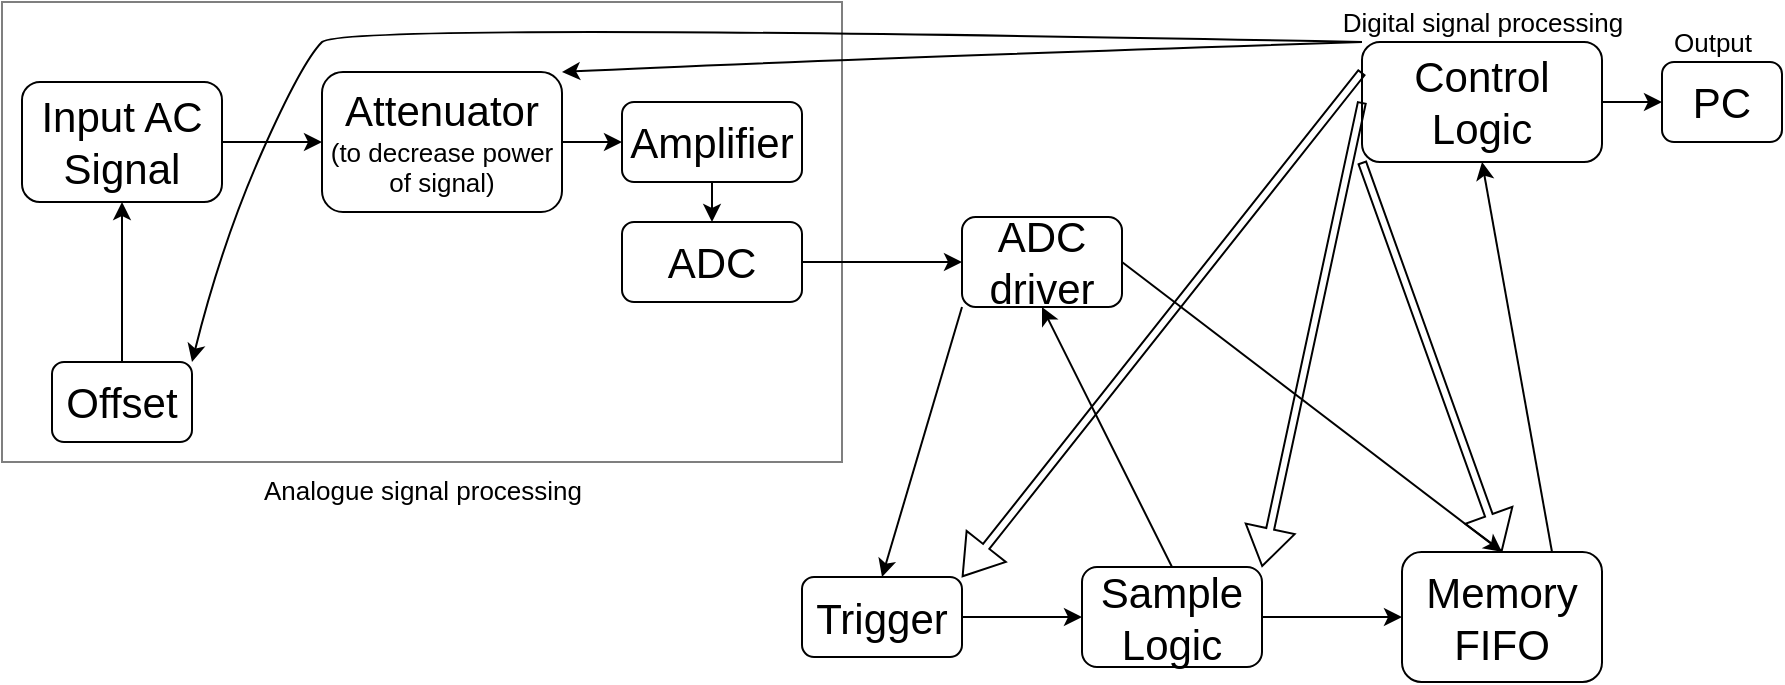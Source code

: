 <mxfile version="16.6.1" type="device"><diagram id="U0MoPj8JXz0HJSZfjYXr" name="Page-1"><mxGraphModel dx="1833" dy="996" grid="1" gridSize="10" guides="1" tooltips="1" connect="1" arrows="1" fold="1" page="1" pageScale="1" pageWidth="1169" pageHeight="827" math="0" shadow="0"><root><mxCell id="0"/><mxCell id="1" parent="0"/><mxCell id="zXtFJkxSAHaKGE05R8NX-30" value="Analogue signal processing" style="verticalLabelPosition=bottom;verticalAlign=top;html=1;shape=mxgraph.basic.rect;fillColor2=none;strokeWidth=1;size=20;indent=5;fontSize=13;fillColor=none;opacity=50;" parent="1" vertex="1"><mxGeometry x="10" y="60" width="420" height="230" as="geometry"/></mxCell><mxCell id="zXtFJkxSAHaKGE05R8NX-1" value="&lt;font&gt;&lt;span style=&quot;font-size: 21px&quot;&gt;Attenuator&lt;/span&gt;&lt;br&gt;&lt;font style=&quot;font-size: 13px&quot;&gt;(to decrease power of signal)&lt;/font&gt;&lt;br&gt;&lt;/font&gt;" style="rounded=1;whiteSpace=wrap;html=1;" parent="1" vertex="1"><mxGeometry x="170" y="95" width="120" height="70" as="geometry"/></mxCell><mxCell id="zXtFJkxSAHaKGE05R8NX-2" value="&lt;font style=&quot;font-size: 21px&quot;&gt;Amplifier&lt;/font&gt;" style="rounded=1;whiteSpace=wrap;html=1;" parent="1" vertex="1"><mxGeometry x="320" y="110" width="90" height="40" as="geometry"/></mxCell><mxCell id="zXtFJkxSAHaKGE05R8NX-3" value="&lt;font style=&quot;font-size: 21px&quot;&gt;ADC&lt;br&gt;driver&lt;br&gt;&lt;/font&gt;" style="rounded=1;whiteSpace=wrap;html=1;" parent="1" vertex="1"><mxGeometry x="490" y="167.5" width="80" height="45" as="geometry"/></mxCell><mxCell id="zXtFJkxSAHaKGE05R8NX-4" value="&lt;font style=&quot;font-size: 21px&quot;&gt;Trigger&lt;/font&gt;" style="rounded=1;whiteSpace=wrap;html=1;" parent="1" vertex="1"><mxGeometry x="410" y="347.5" width="80" height="40" as="geometry"/></mxCell><mxCell id="zXtFJkxSAHaKGE05R8NX-5" value="&lt;font style=&quot;font-size: 21px&quot;&gt;Sample&lt;br&gt;Logic&lt;br&gt;&lt;/font&gt;" style="rounded=1;whiteSpace=wrap;html=1;" parent="1" vertex="1"><mxGeometry x="550" y="342.5" width="90" height="50" as="geometry"/></mxCell><mxCell id="zXtFJkxSAHaKGE05R8NX-6" value="&lt;font style=&quot;font-size: 21px&quot;&gt;Memory&lt;br&gt;FIFO&lt;br&gt;&lt;/font&gt;" style="rounded=1;whiteSpace=wrap;html=1;" parent="1" vertex="1"><mxGeometry x="710" y="335" width="100" height="65" as="geometry"/></mxCell><mxCell id="zXtFJkxSAHaKGE05R8NX-7" value="&lt;font style=&quot;font-size: 21px&quot;&gt;Offset&lt;/font&gt;" style="rounded=1;whiteSpace=wrap;html=1;" parent="1" vertex="1"><mxGeometry x="35" y="240" width="70" height="40" as="geometry"/></mxCell><mxCell id="zXtFJkxSAHaKGE05R8NX-10" value="&lt;font style=&quot;font-size: 21px&quot;&gt;Control Logic&lt;br&gt;&lt;/font&gt;" style="rounded=1;whiteSpace=wrap;html=1;" parent="1" vertex="1"><mxGeometry x="690" y="80" width="120" height="60" as="geometry"/></mxCell><mxCell id="zXtFJkxSAHaKGE05R8NX-11" value="&lt;font style=&quot;font-size: 21px&quot;&gt;Input AC&lt;br&gt;Signal&lt;br&gt;&lt;/font&gt;" style="rounded=1;whiteSpace=wrap;html=1;" parent="1" vertex="1"><mxGeometry x="20" y="100" width="100" height="60" as="geometry"/></mxCell><mxCell id="zXtFJkxSAHaKGE05R8NX-17" value="" style="endArrow=classic;html=1;rounded=0;fontSize=13;exitX=0.5;exitY=0;exitDx=0;exitDy=0;entryX=0.5;entryY=1;entryDx=0;entryDy=0;" parent="1" source="zXtFJkxSAHaKGE05R8NX-5" target="zXtFJkxSAHaKGE05R8NX-3" edge="1"><mxGeometry width="50" height="50" relative="1" as="geometry"><mxPoint x="500" y="170" as="sourcePoint"/><mxPoint x="440" y="170" as="targetPoint"/></mxGeometry></mxCell><mxCell id="zXtFJkxSAHaKGE05R8NX-12" value="" style="endArrow=classic;html=1;rounded=0;fontSize=21;exitX=1;exitY=0.5;exitDx=0;exitDy=0;entryX=0;entryY=0.5;entryDx=0;entryDy=0;" parent="1" source="zXtFJkxSAHaKGE05R8NX-11" target="zXtFJkxSAHaKGE05R8NX-1" edge="1"><mxGeometry width="50" height="50" relative="1" as="geometry"><mxPoint x="490" y="410" as="sourcePoint"/><mxPoint x="540" y="360" as="targetPoint"/></mxGeometry></mxCell><mxCell id="zXtFJkxSAHaKGE05R8NX-13" value="" style="endArrow=classic;html=1;rounded=0;fontSize=13;exitX=1;exitY=0.5;exitDx=0;exitDy=0;entryX=0;entryY=0.5;entryDx=0;entryDy=0;" parent="1" source="zXtFJkxSAHaKGE05R8NX-1" target="zXtFJkxSAHaKGE05R8NX-2" edge="1"><mxGeometry width="50" height="50" relative="1" as="geometry"><mxPoint x="490" y="390" as="sourcePoint"/><mxPoint x="540" y="340" as="targetPoint"/></mxGeometry></mxCell><mxCell id="zXtFJkxSAHaKGE05R8NX-15" value="" style="endArrow=classic;html=1;rounded=0;fontSize=13;exitX=1;exitY=0.5;exitDx=0;exitDy=0;entryX=0;entryY=0.5;entryDx=0;entryDy=0;" parent="1" source="5JSS5Rd-w9N5j8xonREH-1" target="zXtFJkxSAHaKGE05R8NX-3" edge="1"><mxGeometry width="50" height="50" relative="1" as="geometry"><mxPoint x="450" y="130" as="sourcePoint"/><mxPoint x="580" y="340" as="targetPoint"/></mxGeometry></mxCell><mxCell id="zXtFJkxSAHaKGE05R8NX-16" value="" style="endArrow=classic;html=1;rounded=0;fontSize=13;exitX=1;exitY=0.5;exitDx=0;exitDy=0;entryX=0.5;entryY=0;entryDx=0;entryDy=0;" parent="1" source="zXtFJkxSAHaKGE05R8NX-3" target="zXtFJkxSAHaKGE05R8NX-6" edge="1"><mxGeometry width="50" height="50" relative="1" as="geometry"><mxPoint x="430" y="160" as="sourcePoint"/><mxPoint x="560" y="230" as="targetPoint"/></mxGeometry></mxCell><mxCell id="zXtFJkxSAHaKGE05R8NX-18" value="" style="endArrow=classic;html=1;rounded=0;fontSize=13;exitX=1;exitY=0.5;exitDx=0;exitDy=0;entryX=0;entryY=0.5;entryDx=0;entryDy=0;" parent="1" source="zXtFJkxSAHaKGE05R8NX-5" target="zXtFJkxSAHaKGE05R8NX-6" edge="1"><mxGeometry width="50" height="50" relative="1" as="geometry"><mxPoint x="480" y="185" as="sourcePoint"/><mxPoint x="540" y="185" as="targetPoint"/></mxGeometry></mxCell><mxCell id="zXtFJkxSAHaKGE05R8NX-19" value="" style="endArrow=classic;html=1;rounded=0;fontSize=13;exitX=0;exitY=1;exitDx=0;exitDy=0;entryX=0.5;entryY=0;entryDx=0;entryDy=0;" parent="1" source="zXtFJkxSAHaKGE05R8NX-3" target="zXtFJkxSAHaKGE05R8NX-4" edge="1"><mxGeometry width="50" height="50" relative="1" as="geometry"><mxPoint x="490" y="190" as="sourcePoint"/><mxPoint x="550" y="190" as="targetPoint"/></mxGeometry></mxCell><mxCell id="zXtFJkxSAHaKGE05R8NX-20" value="" style="endArrow=classic;html=1;rounded=0;fontSize=13;exitX=1;exitY=0.5;exitDx=0;exitDy=0;entryX=0;entryY=0.5;entryDx=0;entryDy=0;" parent="1" source="zXtFJkxSAHaKGE05R8NX-4" target="zXtFJkxSAHaKGE05R8NX-5" edge="1"><mxGeometry width="50" height="50" relative="1" as="geometry"><mxPoint x="500" y="205" as="sourcePoint"/><mxPoint x="560" y="205" as="targetPoint"/></mxGeometry></mxCell><mxCell id="zXtFJkxSAHaKGE05R8NX-21" value="" style="shape=flexArrow;endArrow=classic;html=1;rounded=0;fontSize=13;exitX=0;exitY=0.5;exitDx=0;exitDy=0;entryX=1;entryY=0;entryDx=0;entryDy=0;width=4;" parent="1" source="zXtFJkxSAHaKGE05R8NX-10" target="zXtFJkxSAHaKGE05R8NX-5" edge="1"><mxGeometry width="50" height="50" relative="1" as="geometry"><mxPoint x="500" y="390" as="sourcePoint"/><mxPoint x="550" y="340" as="targetPoint"/></mxGeometry></mxCell><mxCell id="zXtFJkxSAHaKGE05R8NX-22" value="" style="shape=flexArrow;endArrow=classic;html=1;rounded=0;fontSize=13;exitX=0;exitY=1;exitDx=0;exitDy=0;entryX=0.5;entryY=0;entryDx=0;entryDy=0;width=4;" parent="1" source="zXtFJkxSAHaKGE05R8NX-10" target="zXtFJkxSAHaKGE05R8NX-6" edge="1"><mxGeometry width="50" height="50" relative="1" as="geometry"><mxPoint x="660" y="175" as="sourcePoint"/><mxPoint x="550" y="350" as="targetPoint"/></mxGeometry></mxCell><mxCell id="zXtFJkxSAHaKGE05R8NX-23" value="" style="shape=flexArrow;endArrow=classic;html=1;rounded=0;fontSize=13;entryX=1;entryY=0;entryDx=0;entryDy=0;width=4;exitX=0;exitY=0.25;exitDx=0;exitDy=0;" parent="1" source="zXtFJkxSAHaKGE05R8NX-10" target="zXtFJkxSAHaKGE05R8NX-4" edge="1"><mxGeometry width="50" height="50" relative="1" as="geometry"><mxPoint x="720" y="80" as="sourcePoint"/><mxPoint x="560" y="360" as="targetPoint"/></mxGeometry></mxCell><mxCell id="zXtFJkxSAHaKGE05R8NX-25" value="" style="curved=1;endArrow=classic;html=1;rounded=0;fontSize=13;exitX=0;exitY=0;exitDx=0;exitDy=0;entryX=1;entryY=0;entryDx=0;entryDy=0;" parent="1" source="zXtFJkxSAHaKGE05R8NX-10" target="zXtFJkxSAHaKGE05R8NX-7" edge="1"><mxGeometry width="50" height="50" relative="1" as="geometry"><mxPoint x="490" y="390" as="sourcePoint"/><mxPoint x="260" y="70" as="targetPoint"/><Array as="points"><mxPoint x="180" y="70"/><mxPoint x="160" y="90"/><mxPoint x="120" y="180"/></Array></mxGeometry></mxCell><mxCell id="zXtFJkxSAHaKGE05R8NX-26" value="" style="curved=1;endArrow=classic;html=1;rounded=0;fontSize=13;entryX=1;entryY=0;entryDx=0;entryDy=0;exitX=0;exitY=0;exitDx=0;exitDy=0;" parent="1" source="zXtFJkxSAHaKGE05R8NX-10" target="zXtFJkxSAHaKGE05R8NX-1" edge="1"><mxGeometry width="50" height="50" relative="1" as="geometry"><mxPoint x="640" y="170" as="sourcePoint"/><mxPoint x="280" y="90" as="targetPoint"/><Array as="points"><mxPoint x="390" y="90"/></Array></mxGeometry></mxCell><mxCell id="zXtFJkxSAHaKGE05R8NX-29" value="" style="endArrow=classic;html=1;rounded=0;fontSize=13;exitX=0.5;exitY=0;exitDx=0;exitDy=0;entryX=0.5;entryY=1;entryDx=0;entryDy=0;" parent="1" source="zXtFJkxSAHaKGE05R8NX-7" target="zXtFJkxSAHaKGE05R8NX-11" edge="1"><mxGeometry width="50" height="50" relative="1" as="geometry"><mxPoint x="490" y="390" as="sourcePoint"/><mxPoint x="540" y="340" as="targetPoint"/></mxGeometry></mxCell><mxCell id="zXtFJkxSAHaKGE05R8NX-34" value="Digital signal processing" style="text;html=1;align=center;verticalAlign=middle;resizable=0;points=[];autosize=1;strokeColor=none;fillColor=none;fontSize=13;" parent="1" vertex="1"><mxGeometry x="670" y="60" width="160" height="20" as="geometry"/></mxCell><mxCell id="zXtFJkxSAHaKGE05R8NX-36" value="&lt;font style=&quot;font-size: 21px&quot;&gt;PC&lt;br&gt;&lt;/font&gt;" style="rounded=1;whiteSpace=wrap;html=1;" parent="1" vertex="1"><mxGeometry x="840" y="90" width="60" height="40" as="geometry"/></mxCell><mxCell id="zXtFJkxSAHaKGE05R8NX-37" value="" style="endArrow=classic;html=1;rounded=0;fontSize=13;exitX=1;exitY=0.5;exitDx=0;exitDy=0;entryX=0;entryY=0.5;entryDx=0;entryDy=0;" parent="1" source="zXtFJkxSAHaKGE05R8NX-10" target="zXtFJkxSAHaKGE05R8NX-36" edge="1"><mxGeometry width="50" height="50" relative="1" as="geometry"><mxPoint x="530" y="400" as="sourcePoint"/><mxPoint x="580" y="350" as="targetPoint"/></mxGeometry></mxCell><mxCell id="zXtFJkxSAHaKGE05R8NX-38" value="Output" style="text;html=1;align=center;verticalAlign=middle;resizable=0;points=[];autosize=1;strokeColor=none;fillColor=none;fontSize=13;" parent="1" vertex="1"><mxGeometry x="840" y="70" width="50" height="20" as="geometry"/></mxCell><mxCell id="5JSS5Rd-w9N5j8xonREH-1" value="&lt;font style=&quot;font-size: 21px&quot;&gt;ADC&lt;/font&gt;" style="rounded=1;whiteSpace=wrap;html=1;" vertex="1" parent="1"><mxGeometry x="320" y="170" width="90" height="40" as="geometry"/></mxCell><mxCell id="5JSS5Rd-w9N5j8xonREH-2" value="" style="endArrow=classic;html=1;rounded=0;exitX=0.5;exitY=1;exitDx=0;exitDy=0;entryX=0.5;entryY=0;entryDx=0;entryDy=0;" edge="1" parent="1" source="zXtFJkxSAHaKGE05R8NX-2" target="5JSS5Rd-w9N5j8xonREH-1"><mxGeometry width="50" height="50" relative="1" as="geometry"><mxPoint x="560" y="520" as="sourcePoint"/><mxPoint x="610" y="470" as="targetPoint"/></mxGeometry></mxCell><mxCell id="5JSS5Rd-w9N5j8xonREH-3" value="" style="endArrow=classic;html=1;rounded=0;fontSize=13;exitX=0.75;exitY=0;exitDx=0;exitDy=0;entryX=0.5;entryY=1;entryDx=0;entryDy=0;" edge="1" parent="1" source="zXtFJkxSAHaKGE05R8NX-6" target="zXtFJkxSAHaKGE05R8NX-10"><mxGeometry width="50" height="50" relative="1" as="geometry"><mxPoint x="420" y="200" as="sourcePoint"/><mxPoint x="500" y="200" as="targetPoint"/></mxGeometry></mxCell></root></mxGraphModel></diagram></mxfile>